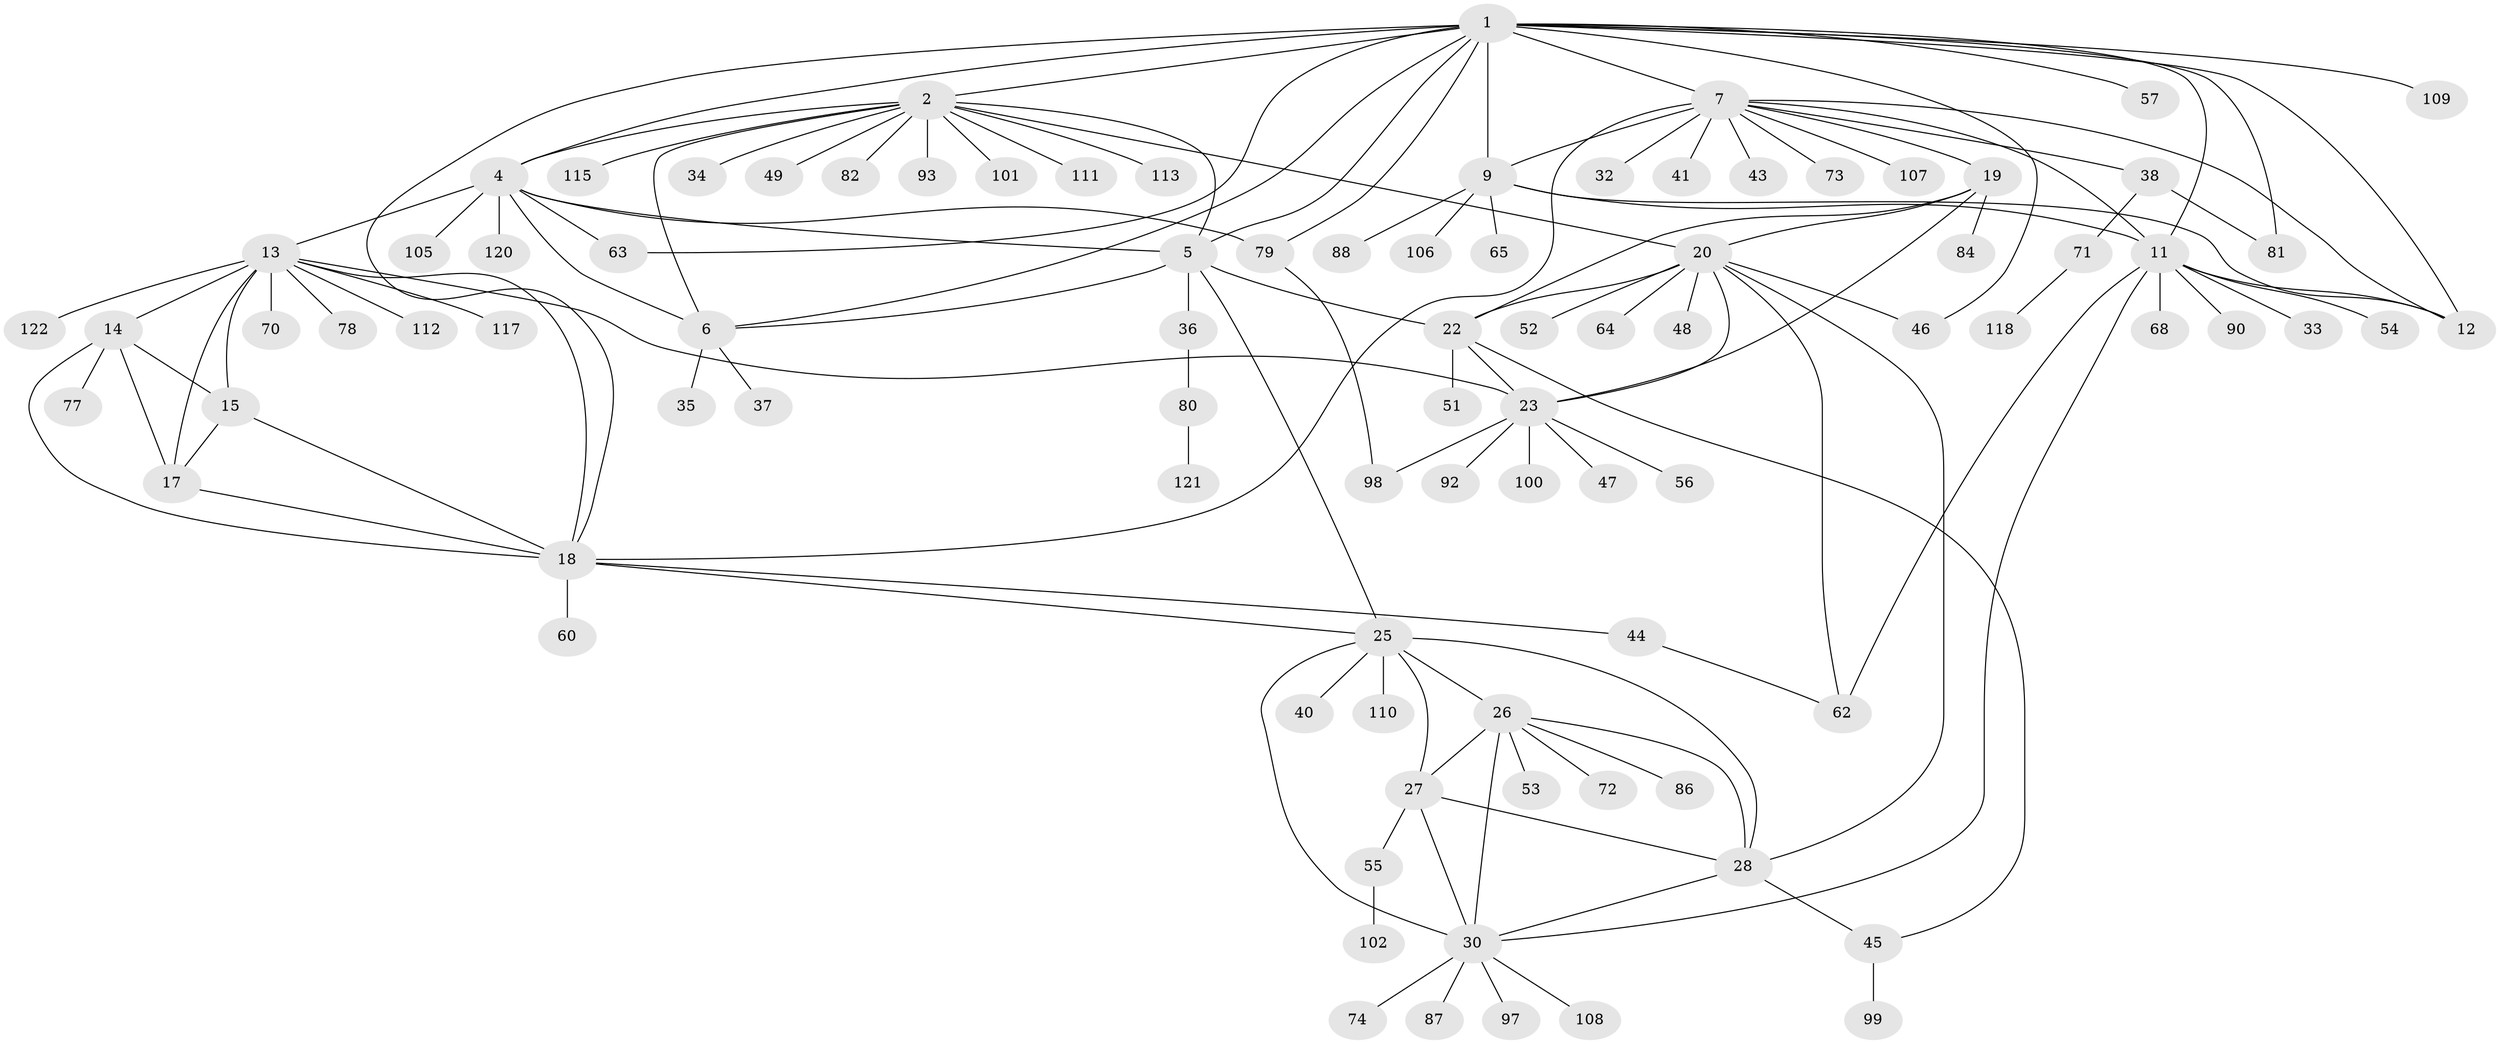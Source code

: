 // original degree distribution, {11: 0.02459016393442623, 10: 0.03278688524590164, 9: 0.01639344262295082, 8: 0.02459016393442623, 14: 0.00819672131147541, 6: 0.06557377049180328, 7: 0.04918032786885246, 12: 0.01639344262295082, 13: 0.00819672131147541, 1: 0.5737704918032787, 3: 0.03278688524590164, 4: 0.00819672131147541, 2: 0.13934426229508196}
// Generated by graph-tools (version 1.1) at 2025/11/02/27/25 16:11:29]
// undirected, 91 vertices, 133 edges
graph export_dot {
graph [start="1"]
  node [color=gray90,style=filled];
  1 [super="+8"];
  2 [super="+3"];
  4 [super="+91"];
  5 [super="+58"];
  6 [super="+76"];
  7 [super="+104"];
  9 [super="+10"];
  11 [super="+75"];
  12 [super="+42"];
  13 [super="+16"];
  14 [super="+116"];
  15 [super="+31"];
  17 [super="+69"];
  18 [super="+83"];
  19 [super="+21"];
  20 [super="+94"];
  22 [super="+24"];
  23 [super="+85"];
  25 [super="+119"];
  26 [super="+29"];
  27 [super="+50"];
  28 [super="+89"];
  30 [super="+59"];
  32;
  33;
  34;
  35;
  36 [super="+39"];
  37;
  38 [super="+61"];
  40;
  41;
  43;
  44;
  45 [super="+66"];
  46;
  47;
  48;
  49;
  51;
  52;
  53;
  54;
  55;
  56;
  57;
  60;
  62 [super="+67"];
  63;
  64;
  65;
  68;
  70 [super="+114"];
  71;
  72;
  73;
  74;
  77;
  78;
  79;
  80 [super="+96"];
  81;
  82;
  84;
  86;
  87;
  88;
  90 [super="+95"];
  92;
  93;
  97;
  98;
  99;
  100 [super="+103"];
  101;
  102;
  105;
  106;
  107;
  108;
  109;
  110;
  111;
  112;
  113;
  115;
  117;
  118;
  120;
  121;
  122;
  1 -- 2 [weight=2];
  1 -- 4;
  1 -- 5;
  1 -- 6;
  1 -- 46;
  1 -- 57;
  1 -- 81;
  1 -- 109;
  1 -- 7 [weight=2];
  1 -- 9 [weight=2];
  1 -- 11;
  1 -- 12;
  1 -- 79;
  1 -- 18;
  1 -- 63;
  2 -- 4 [weight=2];
  2 -- 5 [weight=2];
  2 -- 6 [weight=2];
  2 -- 34;
  2 -- 82;
  2 -- 93;
  2 -- 111;
  2 -- 113;
  2 -- 101;
  2 -- 49;
  2 -- 115;
  2 -- 20;
  4 -- 5;
  4 -- 6;
  4 -- 13;
  4 -- 63;
  4 -- 79;
  4 -- 105;
  4 -- 120;
  5 -- 6;
  5 -- 25;
  5 -- 36;
  5 -- 22;
  6 -- 35;
  6 -- 37;
  7 -- 9 [weight=2];
  7 -- 11;
  7 -- 12;
  7 -- 19;
  7 -- 32;
  7 -- 38;
  7 -- 41;
  7 -- 43;
  7 -- 73;
  7 -- 107;
  7 -- 18;
  9 -- 11 [weight=2];
  9 -- 12 [weight=2];
  9 -- 88;
  9 -- 65;
  9 -- 106;
  11 -- 12;
  11 -- 30;
  11 -- 33;
  11 -- 54;
  11 -- 62;
  11 -- 68;
  11 -- 90;
  13 -- 14 [weight=2];
  13 -- 15 [weight=2];
  13 -- 17 [weight=2];
  13 -- 18 [weight=2];
  13 -- 70;
  13 -- 78;
  13 -- 117;
  13 -- 122;
  13 -- 112;
  13 -- 23;
  14 -- 15;
  14 -- 17;
  14 -- 18;
  14 -- 77;
  15 -- 17;
  15 -- 18;
  17 -- 18;
  18 -- 25;
  18 -- 44;
  18 -- 60;
  19 -- 20 [weight=2];
  19 -- 22 [weight=4];
  19 -- 23 [weight=2];
  19 -- 84;
  20 -- 22 [weight=2];
  20 -- 23;
  20 -- 28;
  20 -- 46;
  20 -- 48;
  20 -- 52;
  20 -- 62;
  20 -- 64;
  22 -- 23 [weight=2];
  22 -- 45;
  22 -- 51;
  23 -- 47;
  23 -- 56;
  23 -- 92;
  23 -- 98;
  23 -- 100;
  25 -- 26 [weight=2];
  25 -- 27;
  25 -- 28;
  25 -- 30;
  25 -- 40;
  25 -- 110;
  26 -- 27 [weight=2];
  26 -- 28 [weight=2];
  26 -- 30 [weight=2];
  26 -- 53;
  26 -- 72;
  26 -- 86;
  27 -- 28;
  27 -- 30;
  27 -- 55;
  28 -- 30;
  28 -- 45;
  30 -- 74;
  30 -- 87;
  30 -- 97;
  30 -- 108;
  36 -- 80;
  38 -- 71;
  38 -- 81;
  44 -- 62;
  45 -- 99;
  55 -- 102;
  71 -- 118;
  79 -- 98;
  80 -- 121;
}
